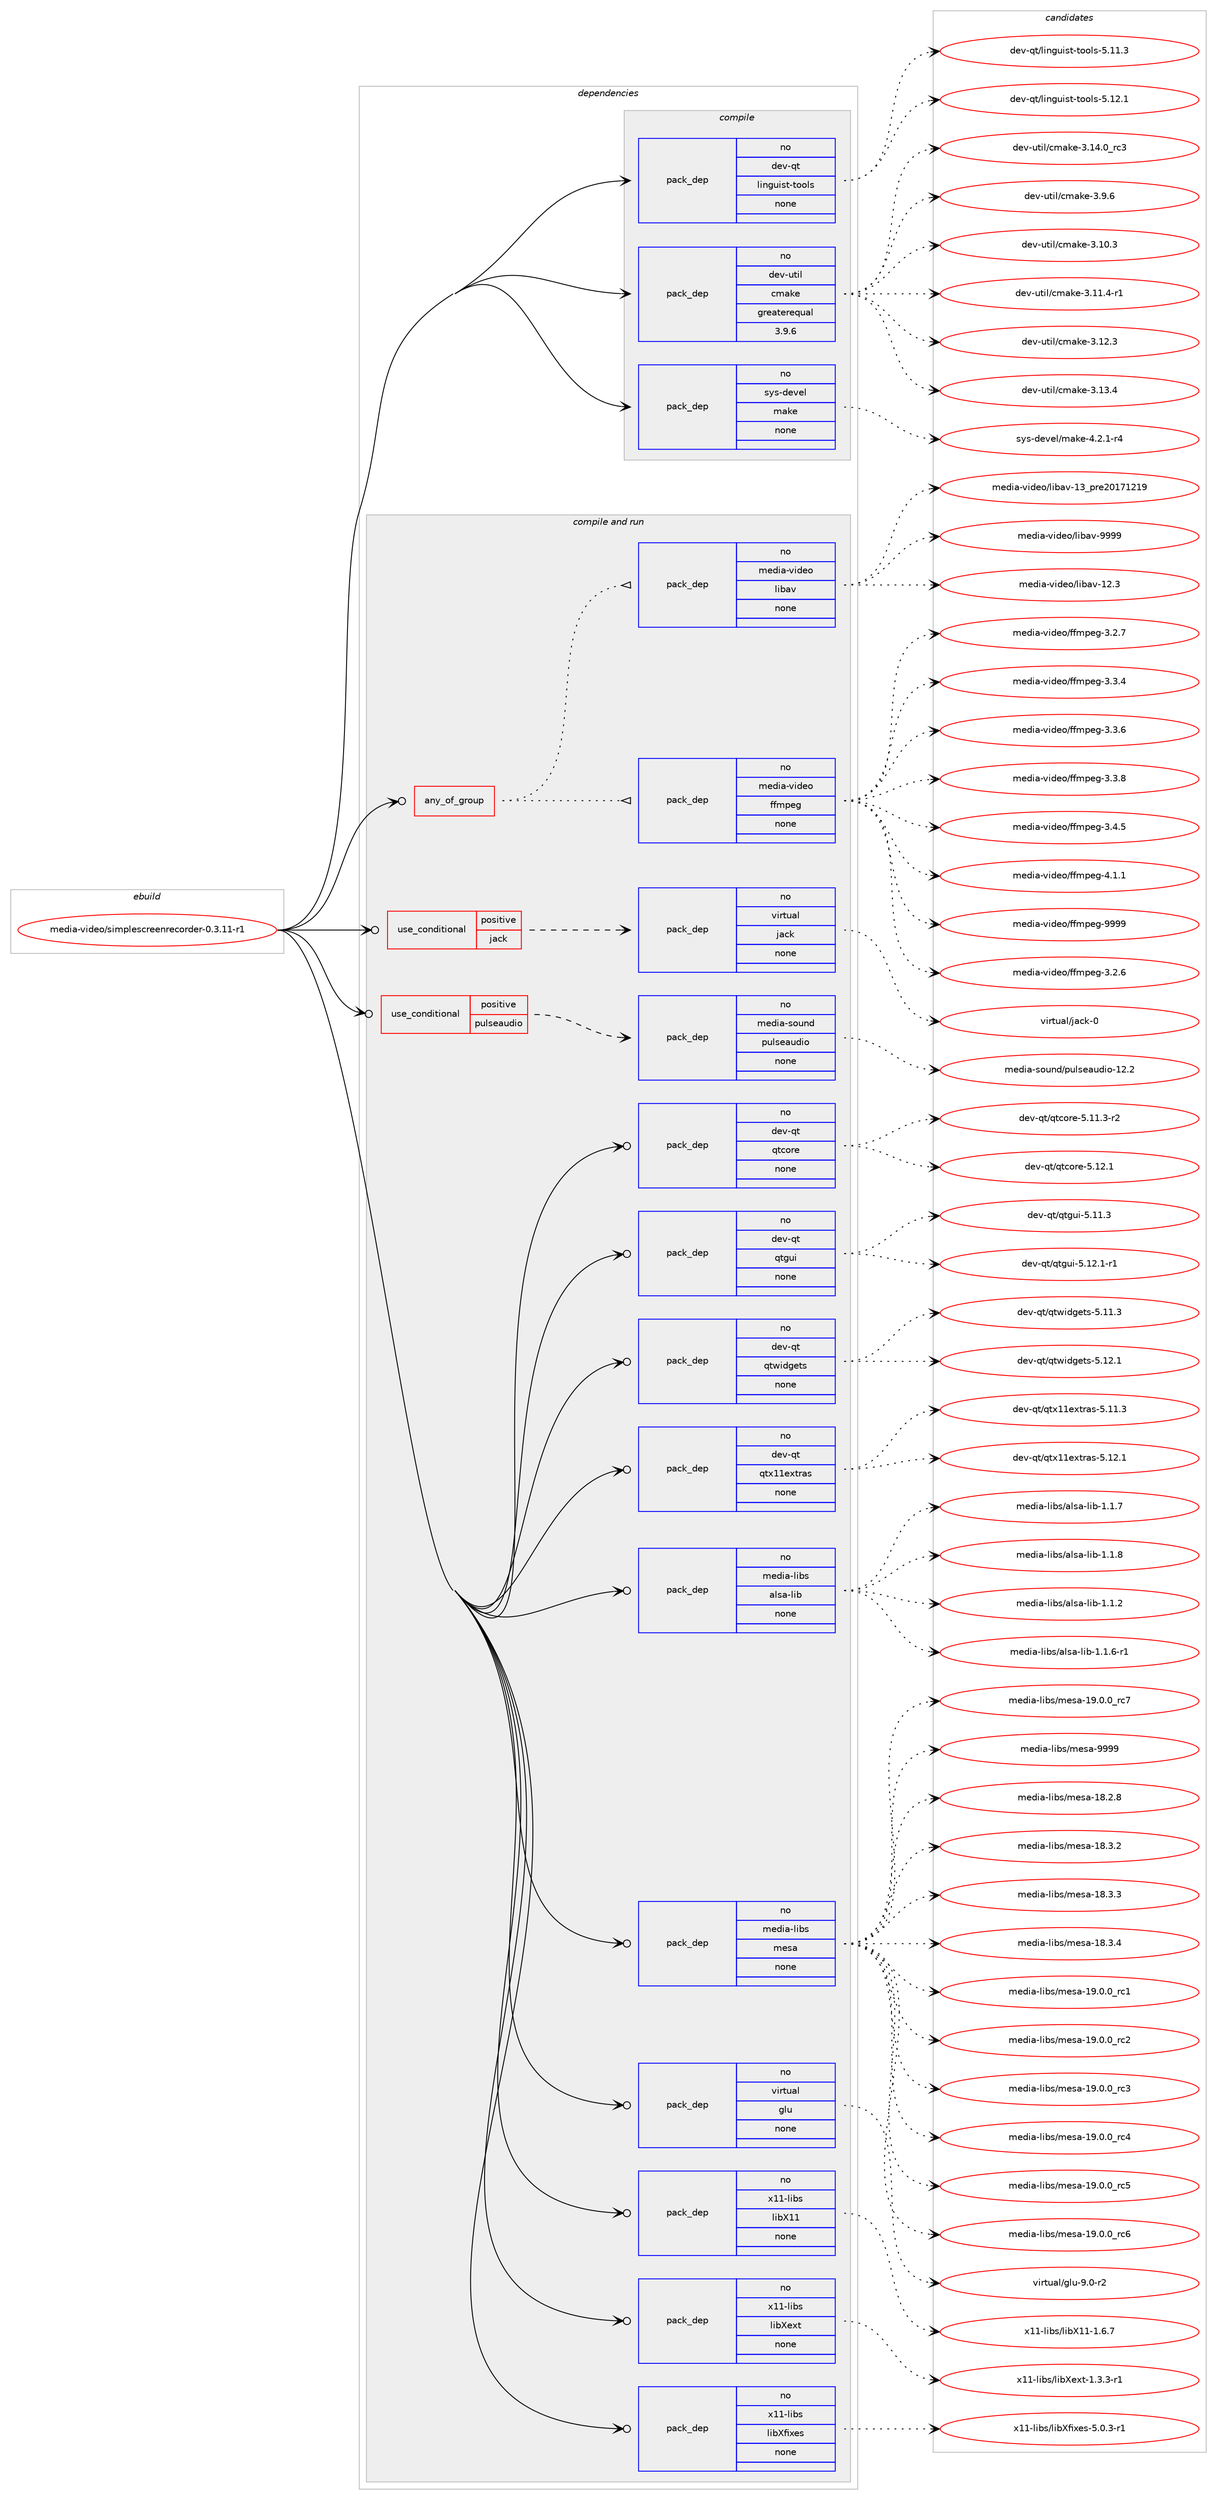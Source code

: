 digraph prolog {

# *************
# Graph options
# *************

newrank=true;
concentrate=true;
compound=true;
graph [rankdir=LR,fontname=Helvetica,fontsize=10,ranksep=1.5];#, ranksep=2.5, nodesep=0.2];
edge  [arrowhead=vee];
node  [fontname=Helvetica,fontsize=10];

# **********
# The ebuild
# **********

subgraph cluster_leftcol {
color=gray;
rank=same;
label=<<i>ebuild</i>>;
id [label="media-video/simplescreenrecorder-0.3.11-r1", color=red, width=4, href="../media-video/simplescreenrecorder-0.3.11-r1.svg"];
}

# ****************
# The dependencies
# ****************

subgraph cluster_midcol {
color=gray;
label=<<i>dependencies</i>>;
subgraph cluster_compile {
fillcolor="#eeeeee";
style=filled;
label=<<i>compile</i>>;
subgraph pack1172588 {
dependency1640060 [label=<<TABLE BORDER="0" CELLBORDER="1" CELLSPACING="0" CELLPADDING="4" WIDTH="220"><TR><TD ROWSPAN="6" CELLPADDING="30">pack_dep</TD></TR><TR><TD WIDTH="110">no</TD></TR><TR><TD>dev-qt</TD></TR><TR><TD>linguist-tools</TD></TR><TR><TD>none</TD></TR><TR><TD></TD></TR></TABLE>>, shape=none, color=blue];
}
id:e -> dependency1640060:w [weight=20,style="solid",arrowhead="vee"];
subgraph pack1172589 {
dependency1640061 [label=<<TABLE BORDER="0" CELLBORDER="1" CELLSPACING="0" CELLPADDING="4" WIDTH="220"><TR><TD ROWSPAN="6" CELLPADDING="30">pack_dep</TD></TR><TR><TD WIDTH="110">no</TD></TR><TR><TD>dev-util</TD></TR><TR><TD>cmake</TD></TR><TR><TD>greaterequal</TD></TR><TR><TD>3.9.6</TD></TR></TABLE>>, shape=none, color=blue];
}
id:e -> dependency1640061:w [weight=20,style="solid",arrowhead="vee"];
subgraph pack1172590 {
dependency1640062 [label=<<TABLE BORDER="0" CELLBORDER="1" CELLSPACING="0" CELLPADDING="4" WIDTH="220"><TR><TD ROWSPAN="6" CELLPADDING="30">pack_dep</TD></TR><TR><TD WIDTH="110">no</TD></TR><TR><TD>sys-devel</TD></TR><TR><TD>make</TD></TR><TR><TD>none</TD></TR><TR><TD></TD></TR></TABLE>>, shape=none, color=blue];
}
id:e -> dependency1640062:w [weight=20,style="solid",arrowhead="vee"];
}
subgraph cluster_compileandrun {
fillcolor="#eeeeee";
style=filled;
label=<<i>compile and run</i>>;
subgraph any25700 {
dependency1640063 [label=<<TABLE BORDER="0" CELLBORDER="1" CELLSPACING="0" CELLPADDING="4"><TR><TD CELLPADDING="10">any_of_group</TD></TR></TABLE>>, shape=none, color=red];subgraph pack1172591 {
dependency1640064 [label=<<TABLE BORDER="0" CELLBORDER="1" CELLSPACING="0" CELLPADDING="4" WIDTH="220"><TR><TD ROWSPAN="6" CELLPADDING="30">pack_dep</TD></TR><TR><TD WIDTH="110">no</TD></TR><TR><TD>media-video</TD></TR><TR><TD>ffmpeg</TD></TR><TR><TD>none</TD></TR><TR><TD></TD></TR></TABLE>>, shape=none, color=blue];
}
dependency1640063:e -> dependency1640064:w [weight=20,style="dotted",arrowhead="oinv"];
subgraph pack1172592 {
dependency1640065 [label=<<TABLE BORDER="0" CELLBORDER="1" CELLSPACING="0" CELLPADDING="4" WIDTH="220"><TR><TD ROWSPAN="6" CELLPADDING="30">pack_dep</TD></TR><TR><TD WIDTH="110">no</TD></TR><TR><TD>media-video</TD></TR><TR><TD>libav</TD></TR><TR><TD>none</TD></TR><TR><TD></TD></TR></TABLE>>, shape=none, color=blue];
}
dependency1640063:e -> dependency1640065:w [weight=20,style="dotted",arrowhead="oinv"];
}
id:e -> dependency1640063:w [weight=20,style="solid",arrowhead="odotvee"];
subgraph cond441001 {
dependency1640066 [label=<<TABLE BORDER="0" CELLBORDER="1" CELLSPACING="0" CELLPADDING="4"><TR><TD ROWSPAN="3" CELLPADDING="10">use_conditional</TD></TR><TR><TD>positive</TD></TR><TR><TD>jack</TD></TR></TABLE>>, shape=none, color=red];
subgraph pack1172593 {
dependency1640067 [label=<<TABLE BORDER="0" CELLBORDER="1" CELLSPACING="0" CELLPADDING="4" WIDTH="220"><TR><TD ROWSPAN="6" CELLPADDING="30">pack_dep</TD></TR><TR><TD WIDTH="110">no</TD></TR><TR><TD>virtual</TD></TR><TR><TD>jack</TD></TR><TR><TD>none</TD></TR><TR><TD></TD></TR></TABLE>>, shape=none, color=blue];
}
dependency1640066:e -> dependency1640067:w [weight=20,style="dashed",arrowhead="vee"];
}
id:e -> dependency1640066:w [weight=20,style="solid",arrowhead="odotvee"];
subgraph cond441002 {
dependency1640068 [label=<<TABLE BORDER="0" CELLBORDER="1" CELLSPACING="0" CELLPADDING="4"><TR><TD ROWSPAN="3" CELLPADDING="10">use_conditional</TD></TR><TR><TD>positive</TD></TR><TR><TD>pulseaudio</TD></TR></TABLE>>, shape=none, color=red];
subgraph pack1172594 {
dependency1640069 [label=<<TABLE BORDER="0" CELLBORDER="1" CELLSPACING="0" CELLPADDING="4" WIDTH="220"><TR><TD ROWSPAN="6" CELLPADDING="30">pack_dep</TD></TR><TR><TD WIDTH="110">no</TD></TR><TR><TD>media-sound</TD></TR><TR><TD>pulseaudio</TD></TR><TR><TD>none</TD></TR><TR><TD></TD></TR></TABLE>>, shape=none, color=blue];
}
dependency1640068:e -> dependency1640069:w [weight=20,style="dashed",arrowhead="vee"];
}
id:e -> dependency1640068:w [weight=20,style="solid",arrowhead="odotvee"];
subgraph pack1172595 {
dependency1640070 [label=<<TABLE BORDER="0" CELLBORDER="1" CELLSPACING="0" CELLPADDING="4" WIDTH="220"><TR><TD ROWSPAN="6" CELLPADDING="30">pack_dep</TD></TR><TR><TD WIDTH="110">no</TD></TR><TR><TD>dev-qt</TD></TR><TR><TD>qtcore</TD></TR><TR><TD>none</TD></TR><TR><TD></TD></TR></TABLE>>, shape=none, color=blue];
}
id:e -> dependency1640070:w [weight=20,style="solid",arrowhead="odotvee"];
subgraph pack1172596 {
dependency1640071 [label=<<TABLE BORDER="0" CELLBORDER="1" CELLSPACING="0" CELLPADDING="4" WIDTH="220"><TR><TD ROWSPAN="6" CELLPADDING="30">pack_dep</TD></TR><TR><TD WIDTH="110">no</TD></TR><TR><TD>dev-qt</TD></TR><TR><TD>qtgui</TD></TR><TR><TD>none</TD></TR><TR><TD></TD></TR></TABLE>>, shape=none, color=blue];
}
id:e -> dependency1640071:w [weight=20,style="solid",arrowhead="odotvee"];
subgraph pack1172597 {
dependency1640072 [label=<<TABLE BORDER="0" CELLBORDER="1" CELLSPACING="0" CELLPADDING="4" WIDTH="220"><TR><TD ROWSPAN="6" CELLPADDING="30">pack_dep</TD></TR><TR><TD WIDTH="110">no</TD></TR><TR><TD>dev-qt</TD></TR><TR><TD>qtwidgets</TD></TR><TR><TD>none</TD></TR><TR><TD></TD></TR></TABLE>>, shape=none, color=blue];
}
id:e -> dependency1640072:w [weight=20,style="solid",arrowhead="odotvee"];
subgraph pack1172598 {
dependency1640073 [label=<<TABLE BORDER="0" CELLBORDER="1" CELLSPACING="0" CELLPADDING="4" WIDTH="220"><TR><TD ROWSPAN="6" CELLPADDING="30">pack_dep</TD></TR><TR><TD WIDTH="110">no</TD></TR><TR><TD>dev-qt</TD></TR><TR><TD>qtx11extras</TD></TR><TR><TD>none</TD></TR><TR><TD></TD></TR></TABLE>>, shape=none, color=blue];
}
id:e -> dependency1640073:w [weight=20,style="solid",arrowhead="odotvee"];
subgraph pack1172599 {
dependency1640074 [label=<<TABLE BORDER="0" CELLBORDER="1" CELLSPACING="0" CELLPADDING="4" WIDTH="220"><TR><TD ROWSPAN="6" CELLPADDING="30">pack_dep</TD></TR><TR><TD WIDTH="110">no</TD></TR><TR><TD>media-libs</TD></TR><TR><TD>alsa-lib</TD></TR><TR><TD>none</TD></TR><TR><TD></TD></TR></TABLE>>, shape=none, color=blue];
}
id:e -> dependency1640074:w [weight=20,style="solid",arrowhead="odotvee"];
subgraph pack1172600 {
dependency1640075 [label=<<TABLE BORDER="0" CELLBORDER="1" CELLSPACING="0" CELLPADDING="4" WIDTH="220"><TR><TD ROWSPAN="6" CELLPADDING="30">pack_dep</TD></TR><TR><TD WIDTH="110">no</TD></TR><TR><TD>media-libs</TD></TR><TR><TD>mesa</TD></TR><TR><TD>none</TD></TR><TR><TD></TD></TR></TABLE>>, shape=none, color=blue];
}
id:e -> dependency1640075:w [weight=20,style="solid",arrowhead="odotvee"];
subgraph pack1172601 {
dependency1640076 [label=<<TABLE BORDER="0" CELLBORDER="1" CELLSPACING="0" CELLPADDING="4" WIDTH="220"><TR><TD ROWSPAN="6" CELLPADDING="30">pack_dep</TD></TR><TR><TD WIDTH="110">no</TD></TR><TR><TD>virtual</TD></TR><TR><TD>glu</TD></TR><TR><TD>none</TD></TR><TR><TD></TD></TR></TABLE>>, shape=none, color=blue];
}
id:e -> dependency1640076:w [weight=20,style="solid",arrowhead="odotvee"];
subgraph pack1172602 {
dependency1640077 [label=<<TABLE BORDER="0" CELLBORDER="1" CELLSPACING="0" CELLPADDING="4" WIDTH="220"><TR><TD ROWSPAN="6" CELLPADDING="30">pack_dep</TD></TR><TR><TD WIDTH="110">no</TD></TR><TR><TD>x11-libs</TD></TR><TR><TD>libX11</TD></TR><TR><TD>none</TD></TR><TR><TD></TD></TR></TABLE>>, shape=none, color=blue];
}
id:e -> dependency1640077:w [weight=20,style="solid",arrowhead="odotvee"];
subgraph pack1172603 {
dependency1640078 [label=<<TABLE BORDER="0" CELLBORDER="1" CELLSPACING="0" CELLPADDING="4" WIDTH="220"><TR><TD ROWSPAN="6" CELLPADDING="30">pack_dep</TD></TR><TR><TD WIDTH="110">no</TD></TR><TR><TD>x11-libs</TD></TR><TR><TD>libXext</TD></TR><TR><TD>none</TD></TR><TR><TD></TD></TR></TABLE>>, shape=none, color=blue];
}
id:e -> dependency1640078:w [weight=20,style="solid",arrowhead="odotvee"];
subgraph pack1172604 {
dependency1640079 [label=<<TABLE BORDER="0" CELLBORDER="1" CELLSPACING="0" CELLPADDING="4" WIDTH="220"><TR><TD ROWSPAN="6" CELLPADDING="30">pack_dep</TD></TR><TR><TD WIDTH="110">no</TD></TR><TR><TD>x11-libs</TD></TR><TR><TD>libXfixes</TD></TR><TR><TD>none</TD></TR><TR><TD></TD></TR></TABLE>>, shape=none, color=blue];
}
id:e -> dependency1640079:w [weight=20,style="solid",arrowhead="odotvee"];
}
subgraph cluster_run {
fillcolor="#eeeeee";
style=filled;
label=<<i>run</i>>;
}
}

# **************
# The candidates
# **************

subgraph cluster_choices {
rank=same;
color=gray;
label=<<i>candidates</i>>;

subgraph choice1172588 {
color=black;
nodesep=1;
choice10010111845113116471081051101031171051151164511611111110811545534649494651 [label="dev-qt/linguist-tools-5.11.3", color=red, width=4,href="../dev-qt/linguist-tools-5.11.3.svg"];
choice10010111845113116471081051101031171051151164511611111110811545534649504649 [label="dev-qt/linguist-tools-5.12.1", color=red, width=4,href="../dev-qt/linguist-tools-5.12.1.svg"];
dependency1640060:e -> choice10010111845113116471081051101031171051151164511611111110811545534649494651:w [style=dotted,weight="100"];
dependency1640060:e -> choice10010111845113116471081051101031171051151164511611111110811545534649504649:w [style=dotted,weight="100"];
}
subgraph choice1172589 {
color=black;
nodesep=1;
choice1001011184511711610510847991099710710145514649484651 [label="dev-util/cmake-3.10.3", color=red, width=4,href="../dev-util/cmake-3.10.3.svg"];
choice10010111845117116105108479910997107101455146494946524511449 [label="dev-util/cmake-3.11.4-r1", color=red, width=4,href="../dev-util/cmake-3.11.4-r1.svg"];
choice1001011184511711610510847991099710710145514649504651 [label="dev-util/cmake-3.12.3", color=red, width=4,href="../dev-util/cmake-3.12.3.svg"];
choice1001011184511711610510847991099710710145514649514652 [label="dev-util/cmake-3.13.4", color=red, width=4,href="../dev-util/cmake-3.13.4.svg"];
choice1001011184511711610510847991099710710145514649524648951149951 [label="dev-util/cmake-3.14.0_rc3", color=red, width=4,href="../dev-util/cmake-3.14.0_rc3.svg"];
choice10010111845117116105108479910997107101455146574654 [label="dev-util/cmake-3.9.6", color=red, width=4,href="../dev-util/cmake-3.9.6.svg"];
dependency1640061:e -> choice1001011184511711610510847991099710710145514649484651:w [style=dotted,weight="100"];
dependency1640061:e -> choice10010111845117116105108479910997107101455146494946524511449:w [style=dotted,weight="100"];
dependency1640061:e -> choice1001011184511711610510847991099710710145514649504651:w [style=dotted,weight="100"];
dependency1640061:e -> choice1001011184511711610510847991099710710145514649514652:w [style=dotted,weight="100"];
dependency1640061:e -> choice1001011184511711610510847991099710710145514649524648951149951:w [style=dotted,weight="100"];
dependency1640061:e -> choice10010111845117116105108479910997107101455146574654:w [style=dotted,weight="100"];
}
subgraph choice1172590 {
color=black;
nodesep=1;
choice1151211154510010111810110847109971071014552465046494511452 [label="sys-devel/make-4.2.1-r4", color=red, width=4,href="../sys-devel/make-4.2.1-r4.svg"];
dependency1640062:e -> choice1151211154510010111810110847109971071014552465046494511452:w [style=dotted,weight="100"];
}
subgraph choice1172591 {
color=black;
nodesep=1;
choice109101100105974511810510010111147102102109112101103455146504654 [label="media-video/ffmpeg-3.2.6", color=red, width=4,href="../media-video/ffmpeg-3.2.6.svg"];
choice109101100105974511810510010111147102102109112101103455146504655 [label="media-video/ffmpeg-3.2.7", color=red, width=4,href="../media-video/ffmpeg-3.2.7.svg"];
choice109101100105974511810510010111147102102109112101103455146514652 [label="media-video/ffmpeg-3.3.4", color=red, width=4,href="../media-video/ffmpeg-3.3.4.svg"];
choice109101100105974511810510010111147102102109112101103455146514654 [label="media-video/ffmpeg-3.3.6", color=red, width=4,href="../media-video/ffmpeg-3.3.6.svg"];
choice109101100105974511810510010111147102102109112101103455146514656 [label="media-video/ffmpeg-3.3.8", color=red, width=4,href="../media-video/ffmpeg-3.3.8.svg"];
choice109101100105974511810510010111147102102109112101103455146524653 [label="media-video/ffmpeg-3.4.5", color=red, width=4,href="../media-video/ffmpeg-3.4.5.svg"];
choice109101100105974511810510010111147102102109112101103455246494649 [label="media-video/ffmpeg-4.1.1", color=red, width=4,href="../media-video/ffmpeg-4.1.1.svg"];
choice1091011001059745118105100101111471021021091121011034557575757 [label="media-video/ffmpeg-9999", color=red, width=4,href="../media-video/ffmpeg-9999.svg"];
dependency1640064:e -> choice109101100105974511810510010111147102102109112101103455146504654:w [style=dotted,weight="100"];
dependency1640064:e -> choice109101100105974511810510010111147102102109112101103455146504655:w [style=dotted,weight="100"];
dependency1640064:e -> choice109101100105974511810510010111147102102109112101103455146514652:w [style=dotted,weight="100"];
dependency1640064:e -> choice109101100105974511810510010111147102102109112101103455146514654:w [style=dotted,weight="100"];
dependency1640064:e -> choice109101100105974511810510010111147102102109112101103455146514656:w [style=dotted,weight="100"];
dependency1640064:e -> choice109101100105974511810510010111147102102109112101103455146524653:w [style=dotted,weight="100"];
dependency1640064:e -> choice109101100105974511810510010111147102102109112101103455246494649:w [style=dotted,weight="100"];
dependency1640064:e -> choice1091011001059745118105100101111471021021091121011034557575757:w [style=dotted,weight="100"];
}
subgraph choice1172592 {
color=black;
nodesep=1;
choice10910110010597451181051001011114710810598971184549504651 [label="media-video/libav-12.3", color=red, width=4,href="../media-video/libav-12.3.svg"];
choice1091011001059745118105100101111471081059897118454951951121141015048495549504957 [label="media-video/libav-13_pre20171219", color=red, width=4,href="../media-video/libav-13_pre20171219.svg"];
choice10910110010597451181051001011114710810598971184557575757 [label="media-video/libav-9999", color=red, width=4,href="../media-video/libav-9999.svg"];
dependency1640065:e -> choice10910110010597451181051001011114710810598971184549504651:w [style=dotted,weight="100"];
dependency1640065:e -> choice1091011001059745118105100101111471081059897118454951951121141015048495549504957:w [style=dotted,weight="100"];
dependency1640065:e -> choice10910110010597451181051001011114710810598971184557575757:w [style=dotted,weight="100"];
}
subgraph choice1172593 {
color=black;
nodesep=1;
choice118105114116117971084710697991074548 [label="virtual/jack-0", color=red, width=4,href="../virtual/jack-0.svg"];
dependency1640067:e -> choice118105114116117971084710697991074548:w [style=dotted,weight="100"];
}
subgraph choice1172594 {
color=black;
nodesep=1;
choice109101100105974511511111711010047112117108115101971171001051114549504650 [label="media-sound/pulseaudio-12.2", color=red, width=4,href="../media-sound/pulseaudio-12.2.svg"];
dependency1640069:e -> choice109101100105974511511111711010047112117108115101971171001051114549504650:w [style=dotted,weight="100"];
}
subgraph choice1172595 {
color=black;
nodesep=1;
choice100101118451131164711311699111114101455346494946514511450 [label="dev-qt/qtcore-5.11.3-r2", color=red, width=4,href="../dev-qt/qtcore-5.11.3-r2.svg"];
choice10010111845113116471131169911111410145534649504649 [label="dev-qt/qtcore-5.12.1", color=red, width=4,href="../dev-qt/qtcore-5.12.1.svg"];
dependency1640070:e -> choice100101118451131164711311699111114101455346494946514511450:w [style=dotted,weight="100"];
dependency1640070:e -> choice10010111845113116471131169911111410145534649504649:w [style=dotted,weight="100"];
}
subgraph choice1172596 {
color=black;
nodesep=1;
choice100101118451131164711311610311710545534649494651 [label="dev-qt/qtgui-5.11.3", color=red, width=4,href="../dev-qt/qtgui-5.11.3.svg"];
choice1001011184511311647113116103117105455346495046494511449 [label="dev-qt/qtgui-5.12.1-r1", color=red, width=4,href="../dev-qt/qtgui-5.12.1-r1.svg"];
dependency1640071:e -> choice100101118451131164711311610311710545534649494651:w [style=dotted,weight="100"];
dependency1640071:e -> choice1001011184511311647113116103117105455346495046494511449:w [style=dotted,weight="100"];
}
subgraph choice1172597 {
color=black;
nodesep=1;
choice100101118451131164711311611910510010310111611545534649494651 [label="dev-qt/qtwidgets-5.11.3", color=red, width=4,href="../dev-qt/qtwidgets-5.11.3.svg"];
choice100101118451131164711311611910510010310111611545534649504649 [label="dev-qt/qtwidgets-5.12.1", color=red, width=4,href="../dev-qt/qtwidgets-5.12.1.svg"];
dependency1640072:e -> choice100101118451131164711311611910510010310111611545534649494651:w [style=dotted,weight="100"];
dependency1640072:e -> choice100101118451131164711311611910510010310111611545534649504649:w [style=dotted,weight="100"];
}
subgraph choice1172598 {
color=black;
nodesep=1;
choice100101118451131164711311612049491011201161149711545534649494651 [label="dev-qt/qtx11extras-5.11.3", color=red, width=4,href="../dev-qt/qtx11extras-5.11.3.svg"];
choice100101118451131164711311612049491011201161149711545534649504649 [label="dev-qt/qtx11extras-5.12.1", color=red, width=4,href="../dev-qt/qtx11extras-5.12.1.svg"];
dependency1640073:e -> choice100101118451131164711311612049491011201161149711545534649494651:w [style=dotted,weight="100"];
dependency1640073:e -> choice100101118451131164711311612049491011201161149711545534649504649:w [style=dotted,weight="100"];
}
subgraph choice1172599 {
color=black;
nodesep=1;
choice1091011001059745108105981154797108115974510810598454946494650 [label="media-libs/alsa-lib-1.1.2", color=red, width=4,href="../media-libs/alsa-lib-1.1.2.svg"];
choice10910110010597451081059811547971081159745108105984549464946544511449 [label="media-libs/alsa-lib-1.1.6-r1", color=red, width=4,href="../media-libs/alsa-lib-1.1.6-r1.svg"];
choice1091011001059745108105981154797108115974510810598454946494655 [label="media-libs/alsa-lib-1.1.7", color=red, width=4,href="../media-libs/alsa-lib-1.1.7.svg"];
choice1091011001059745108105981154797108115974510810598454946494656 [label="media-libs/alsa-lib-1.1.8", color=red, width=4,href="../media-libs/alsa-lib-1.1.8.svg"];
dependency1640074:e -> choice1091011001059745108105981154797108115974510810598454946494650:w [style=dotted,weight="100"];
dependency1640074:e -> choice10910110010597451081059811547971081159745108105984549464946544511449:w [style=dotted,weight="100"];
dependency1640074:e -> choice1091011001059745108105981154797108115974510810598454946494655:w [style=dotted,weight="100"];
dependency1640074:e -> choice1091011001059745108105981154797108115974510810598454946494656:w [style=dotted,weight="100"];
}
subgraph choice1172600 {
color=black;
nodesep=1;
choice109101100105974510810598115471091011159745495646504656 [label="media-libs/mesa-18.2.8", color=red, width=4,href="../media-libs/mesa-18.2.8.svg"];
choice109101100105974510810598115471091011159745495646514650 [label="media-libs/mesa-18.3.2", color=red, width=4,href="../media-libs/mesa-18.3.2.svg"];
choice109101100105974510810598115471091011159745495646514651 [label="media-libs/mesa-18.3.3", color=red, width=4,href="../media-libs/mesa-18.3.3.svg"];
choice109101100105974510810598115471091011159745495646514652 [label="media-libs/mesa-18.3.4", color=red, width=4,href="../media-libs/mesa-18.3.4.svg"];
choice109101100105974510810598115471091011159745495746484648951149949 [label="media-libs/mesa-19.0.0_rc1", color=red, width=4,href="../media-libs/mesa-19.0.0_rc1.svg"];
choice109101100105974510810598115471091011159745495746484648951149950 [label="media-libs/mesa-19.0.0_rc2", color=red, width=4,href="../media-libs/mesa-19.0.0_rc2.svg"];
choice109101100105974510810598115471091011159745495746484648951149951 [label="media-libs/mesa-19.0.0_rc3", color=red, width=4,href="../media-libs/mesa-19.0.0_rc3.svg"];
choice109101100105974510810598115471091011159745495746484648951149952 [label="media-libs/mesa-19.0.0_rc4", color=red, width=4,href="../media-libs/mesa-19.0.0_rc4.svg"];
choice109101100105974510810598115471091011159745495746484648951149953 [label="media-libs/mesa-19.0.0_rc5", color=red, width=4,href="../media-libs/mesa-19.0.0_rc5.svg"];
choice109101100105974510810598115471091011159745495746484648951149954 [label="media-libs/mesa-19.0.0_rc6", color=red, width=4,href="../media-libs/mesa-19.0.0_rc6.svg"];
choice109101100105974510810598115471091011159745495746484648951149955 [label="media-libs/mesa-19.0.0_rc7", color=red, width=4,href="../media-libs/mesa-19.0.0_rc7.svg"];
choice10910110010597451081059811547109101115974557575757 [label="media-libs/mesa-9999", color=red, width=4,href="../media-libs/mesa-9999.svg"];
dependency1640075:e -> choice109101100105974510810598115471091011159745495646504656:w [style=dotted,weight="100"];
dependency1640075:e -> choice109101100105974510810598115471091011159745495646514650:w [style=dotted,weight="100"];
dependency1640075:e -> choice109101100105974510810598115471091011159745495646514651:w [style=dotted,weight="100"];
dependency1640075:e -> choice109101100105974510810598115471091011159745495646514652:w [style=dotted,weight="100"];
dependency1640075:e -> choice109101100105974510810598115471091011159745495746484648951149949:w [style=dotted,weight="100"];
dependency1640075:e -> choice109101100105974510810598115471091011159745495746484648951149950:w [style=dotted,weight="100"];
dependency1640075:e -> choice109101100105974510810598115471091011159745495746484648951149951:w [style=dotted,weight="100"];
dependency1640075:e -> choice109101100105974510810598115471091011159745495746484648951149952:w [style=dotted,weight="100"];
dependency1640075:e -> choice109101100105974510810598115471091011159745495746484648951149953:w [style=dotted,weight="100"];
dependency1640075:e -> choice109101100105974510810598115471091011159745495746484648951149954:w [style=dotted,weight="100"];
dependency1640075:e -> choice109101100105974510810598115471091011159745495746484648951149955:w [style=dotted,weight="100"];
dependency1640075:e -> choice10910110010597451081059811547109101115974557575757:w [style=dotted,weight="100"];
}
subgraph choice1172601 {
color=black;
nodesep=1;
choice1181051141161179710847103108117455746484511450 [label="virtual/glu-9.0-r2", color=red, width=4,href="../virtual/glu-9.0-r2.svg"];
dependency1640076:e -> choice1181051141161179710847103108117455746484511450:w [style=dotted,weight="100"];
}
subgraph choice1172602 {
color=black;
nodesep=1;
choice120494945108105981154710810598884949454946544655 [label="x11-libs/libX11-1.6.7", color=red, width=4,href="../x11-libs/libX11-1.6.7.svg"];
dependency1640077:e -> choice120494945108105981154710810598884949454946544655:w [style=dotted,weight="100"];
}
subgraph choice1172603 {
color=black;
nodesep=1;
choice120494945108105981154710810598881011201164549465146514511449 [label="x11-libs/libXext-1.3.3-r1", color=red, width=4,href="../x11-libs/libXext-1.3.3-r1.svg"];
dependency1640078:e -> choice120494945108105981154710810598881011201164549465146514511449:w [style=dotted,weight="100"];
}
subgraph choice1172604 {
color=black;
nodesep=1;
choice120494945108105981154710810598881021051201011154553464846514511449 [label="x11-libs/libXfixes-5.0.3-r1", color=red, width=4,href="../x11-libs/libXfixes-5.0.3-r1.svg"];
dependency1640079:e -> choice120494945108105981154710810598881021051201011154553464846514511449:w [style=dotted,weight="100"];
}
}

}
